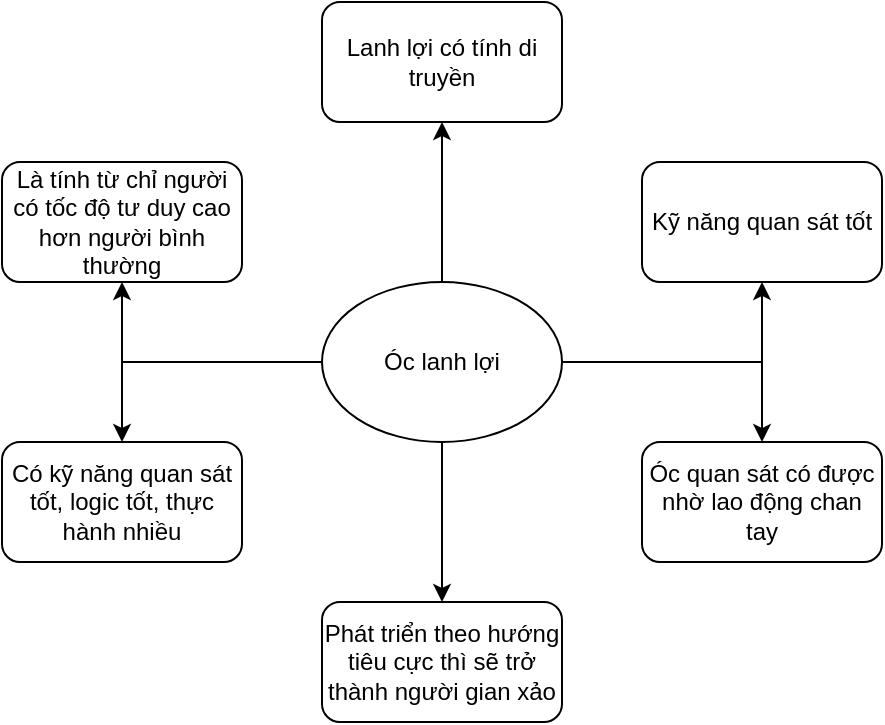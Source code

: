 <mxfile version="17.1.3" type="device"><diagram id="0NuLri4TMwgVDD3_CveB" name="Page-1"><mxGraphModel dx="1108" dy="527" grid="1" gridSize="10" guides="1" tooltips="1" connect="1" arrows="1" fold="1" page="1" pageScale="1" pageWidth="827" pageHeight="1169" math="0" shadow="0"><root><mxCell id="0"/><mxCell id="1" parent="0"/><mxCell id="BqzYQw5_J5xkJnI1OxNB-8" style="edgeStyle=orthogonalEdgeStyle;rounded=0;orthogonalLoop=1;jettySize=auto;html=1;" edge="1" parent="1" source="BqzYQw5_J5xkJnI1OxNB-1" target="BqzYQw5_J5xkJnI1OxNB-4"><mxGeometry relative="1" as="geometry"/></mxCell><mxCell id="BqzYQw5_J5xkJnI1OxNB-9" style="edgeStyle=orthogonalEdgeStyle;rounded=0;orthogonalLoop=1;jettySize=auto;html=1;entryX=0.5;entryY=1;entryDx=0;entryDy=0;" edge="1" parent="1" source="BqzYQw5_J5xkJnI1OxNB-1" target="BqzYQw5_J5xkJnI1OxNB-5"><mxGeometry relative="1" as="geometry"/></mxCell><mxCell id="BqzYQw5_J5xkJnI1OxNB-10" style="edgeStyle=orthogonalEdgeStyle;rounded=0;orthogonalLoop=1;jettySize=auto;html=1;entryX=0.5;entryY=0;entryDx=0;entryDy=0;" edge="1" parent="1" source="BqzYQw5_J5xkJnI1OxNB-1" target="BqzYQw5_J5xkJnI1OxNB-6"><mxGeometry relative="1" as="geometry"/></mxCell><mxCell id="BqzYQw5_J5xkJnI1OxNB-11" style="edgeStyle=orthogonalEdgeStyle;rounded=0;orthogonalLoop=1;jettySize=auto;html=1;entryX=0.5;entryY=1;entryDx=0;entryDy=0;" edge="1" parent="1" source="BqzYQw5_J5xkJnI1OxNB-1" target="BqzYQw5_J5xkJnI1OxNB-2"><mxGeometry relative="1" as="geometry"/></mxCell><mxCell id="BqzYQw5_J5xkJnI1OxNB-12" style="edgeStyle=orthogonalEdgeStyle;rounded=0;orthogonalLoop=1;jettySize=auto;html=1;entryX=0.5;entryY=0;entryDx=0;entryDy=0;" edge="1" parent="1" source="BqzYQw5_J5xkJnI1OxNB-1" target="BqzYQw5_J5xkJnI1OxNB-3"><mxGeometry relative="1" as="geometry"/></mxCell><mxCell id="BqzYQw5_J5xkJnI1OxNB-13" style="edgeStyle=orthogonalEdgeStyle;rounded=0;orthogonalLoop=1;jettySize=auto;html=1;entryX=0.5;entryY=0;entryDx=0;entryDy=0;" edge="1" parent="1" source="BqzYQw5_J5xkJnI1OxNB-1" target="BqzYQw5_J5xkJnI1OxNB-7"><mxGeometry relative="1" as="geometry"/></mxCell><mxCell id="BqzYQw5_J5xkJnI1OxNB-1" value="Óc lanh lợi" style="ellipse;whiteSpace=wrap;html=1;" vertex="1" parent="1"><mxGeometry x="320" y="200" width="120" height="80" as="geometry"/></mxCell><mxCell id="BqzYQw5_J5xkJnI1OxNB-2" value="Là tính từ chỉ người có tốc độ tư duy cao hơn người bình thường" style="rounded=1;whiteSpace=wrap;html=1;" vertex="1" parent="1"><mxGeometry x="160" y="140" width="120" height="60" as="geometry"/></mxCell><mxCell id="BqzYQw5_J5xkJnI1OxNB-3" value="Có kỹ năng quan sát tốt, logic tốt, thực hành nhiều" style="rounded=1;whiteSpace=wrap;html=1;" vertex="1" parent="1"><mxGeometry x="160" y="280" width="120" height="60" as="geometry"/></mxCell><mxCell id="BqzYQw5_J5xkJnI1OxNB-4" value="Lanh lợi có tính di truyền" style="rounded=1;whiteSpace=wrap;html=1;" vertex="1" parent="1"><mxGeometry x="320" y="60" width="120" height="60" as="geometry"/></mxCell><mxCell id="BqzYQw5_J5xkJnI1OxNB-5" value="Kỹ năng quan sát tốt" style="rounded=1;whiteSpace=wrap;html=1;" vertex="1" parent="1"><mxGeometry x="480" y="140" width="120" height="60" as="geometry"/></mxCell><mxCell id="BqzYQw5_J5xkJnI1OxNB-6" value="Óc quan sát có được nhờ lao động chan tay" style="rounded=1;whiteSpace=wrap;html=1;" vertex="1" parent="1"><mxGeometry x="480" y="280" width="120" height="60" as="geometry"/></mxCell><mxCell id="BqzYQw5_J5xkJnI1OxNB-7" value="Phát triển theo hướng tiêu cực thì sẽ trở thành người gian xảo" style="rounded=1;whiteSpace=wrap;html=1;" vertex="1" parent="1"><mxGeometry x="320" y="360" width="120" height="60" as="geometry"/></mxCell></root></mxGraphModel></diagram></mxfile>
